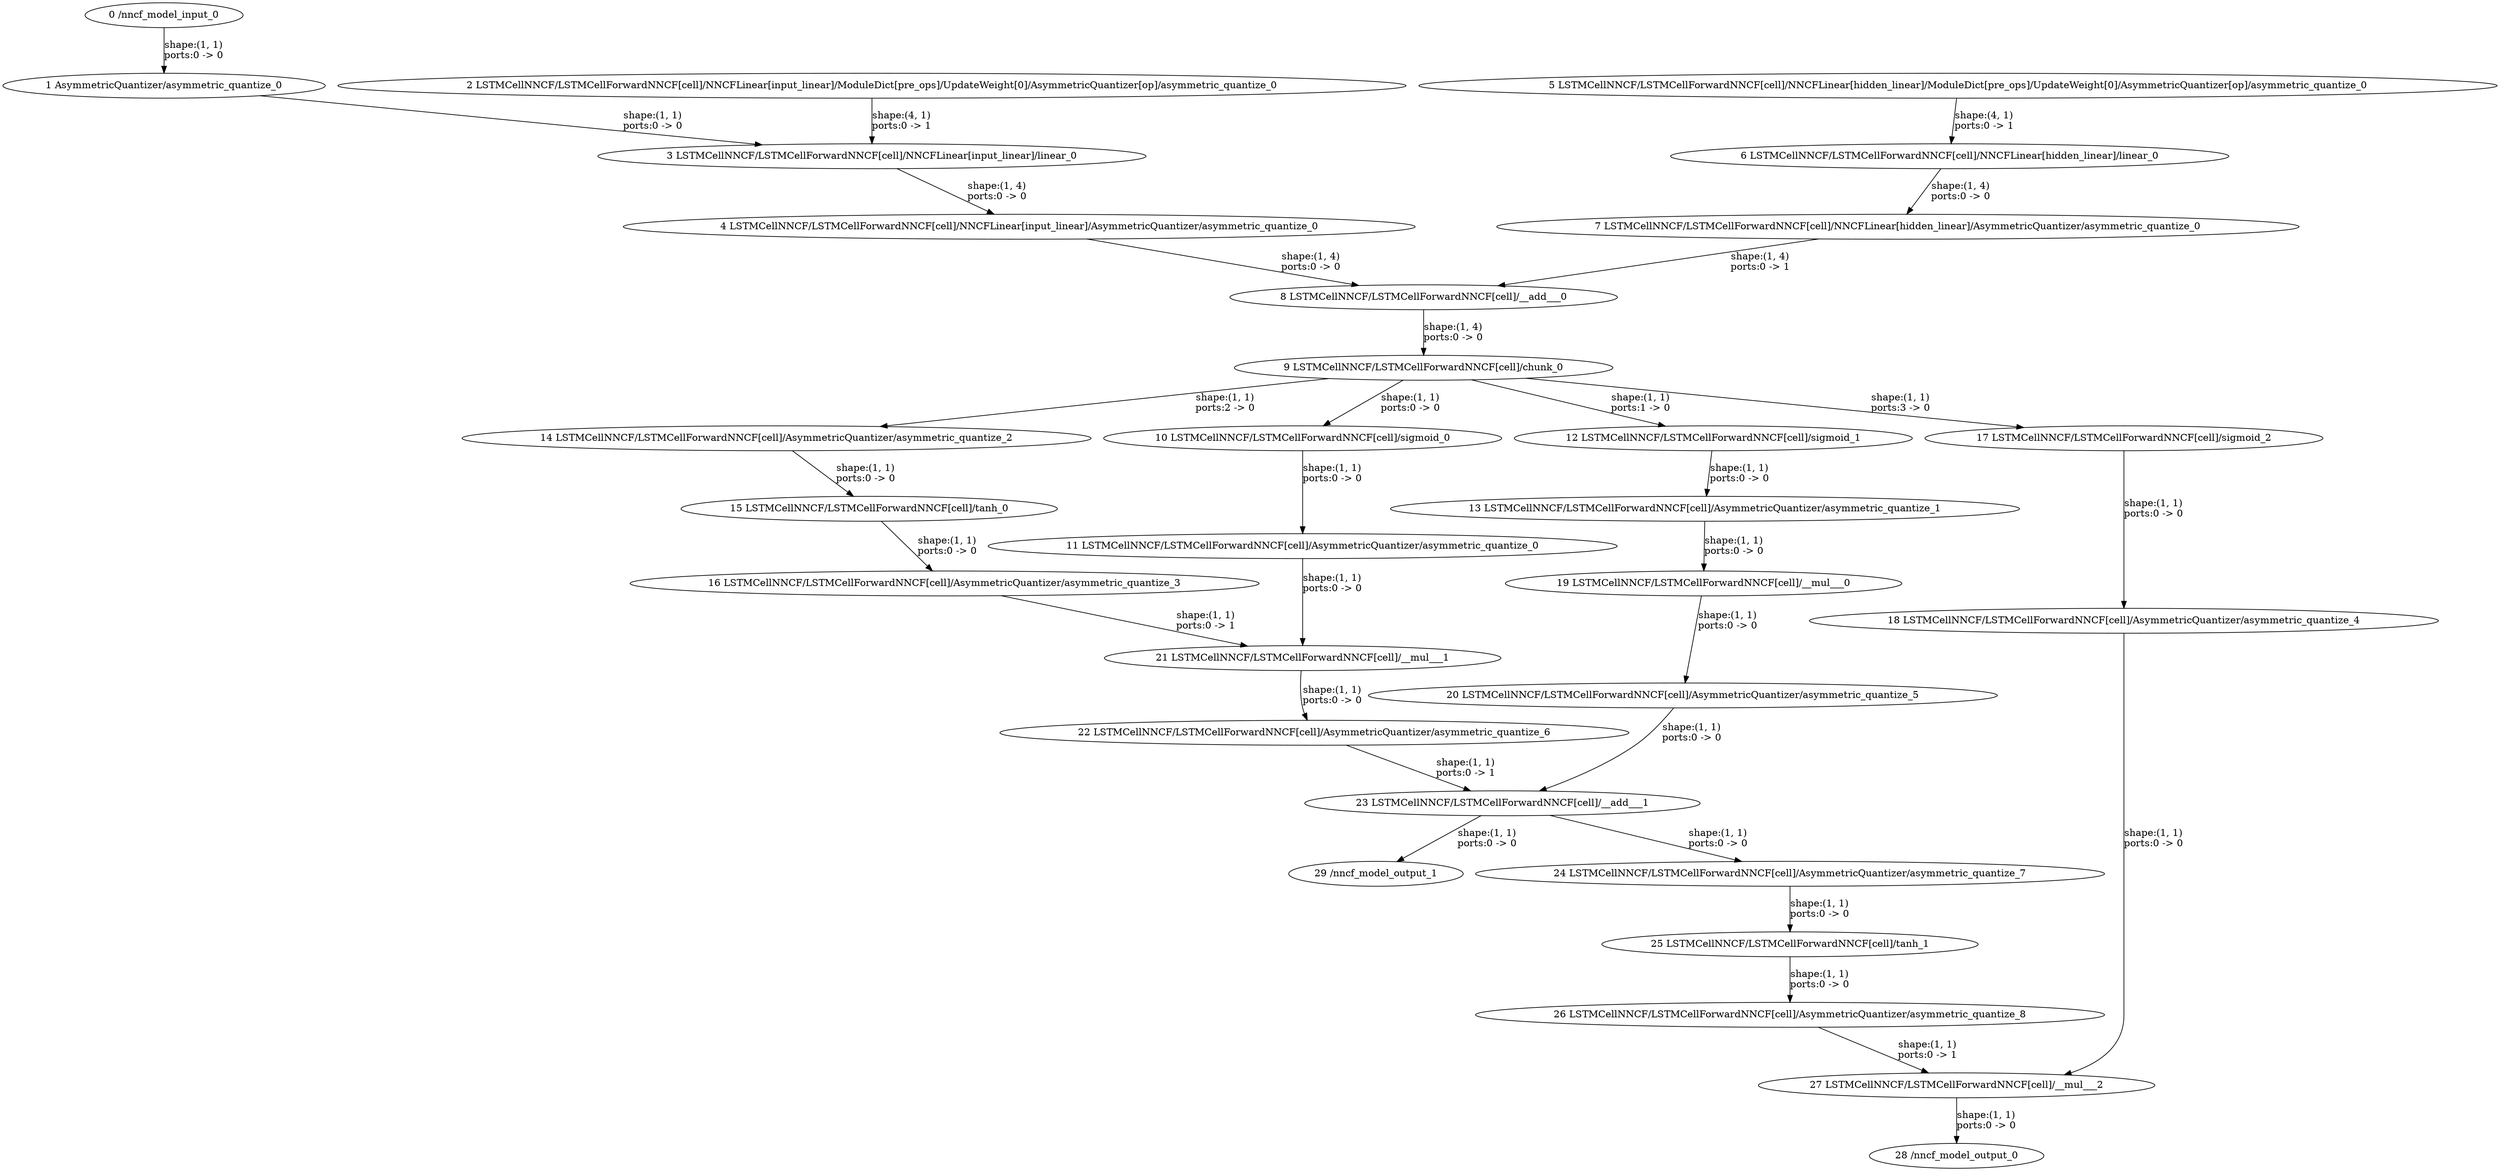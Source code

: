 strict digraph  {
"0 /nncf_model_input_0" [id=0, type=nncf_model_input];
"1 AsymmetricQuantizer/asymmetric_quantize_0" [id=1, type=asymmetric_quantize];
"2 LSTMCellNNCF/LSTMCellForwardNNCF[cell]/NNCFLinear[input_linear]/ModuleDict[pre_ops]/UpdateWeight[0]/AsymmetricQuantizer[op]/asymmetric_quantize_0" [id=2, type=asymmetric_quantize];
"3 LSTMCellNNCF/LSTMCellForwardNNCF[cell]/NNCFLinear[input_linear]/linear_0" [id=3, type=linear];
"4 LSTMCellNNCF/LSTMCellForwardNNCF[cell]/NNCFLinear[input_linear]/AsymmetricQuantizer/asymmetric_quantize_0" [id=4, type=asymmetric_quantize];
"5 LSTMCellNNCF/LSTMCellForwardNNCF[cell]/NNCFLinear[hidden_linear]/ModuleDict[pre_ops]/UpdateWeight[0]/AsymmetricQuantizer[op]/asymmetric_quantize_0" [id=5, type=asymmetric_quantize];
"6 LSTMCellNNCF/LSTMCellForwardNNCF[cell]/NNCFLinear[hidden_linear]/linear_0" [id=6, type=linear];
"7 LSTMCellNNCF/LSTMCellForwardNNCF[cell]/NNCFLinear[hidden_linear]/AsymmetricQuantizer/asymmetric_quantize_0" [id=7, type=asymmetric_quantize];
"8 LSTMCellNNCF/LSTMCellForwardNNCF[cell]/__add___0" [id=8, type=__add__];
"9 LSTMCellNNCF/LSTMCellForwardNNCF[cell]/chunk_0" [id=9, type=chunk];
"10 LSTMCellNNCF/LSTMCellForwardNNCF[cell]/sigmoid_0" [id=10, type=sigmoid];
"11 LSTMCellNNCF/LSTMCellForwardNNCF[cell]/AsymmetricQuantizer/asymmetric_quantize_0" [id=11, type=asymmetric_quantize];
"12 LSTMCellNNCF/LSTMCellForwardNNCF[cell]/sigmoid_1" [id=12, type=sigmoid];
"13 LSTMCellNNCF/LSTMCellForwardNNCF[cell]/AsymmetricQuantizer/asymmetric_quantize_1" [id=13, type=asymmetric_quantize];
"14 LSTMCellNNCF/LSTMCellForwardNNCF[cell]/AsymmetricQuantizer/asymmetric_quantize_2" [id=14, type=asymmetric_quantize];
"15 LSTMCellNNCF/LSTMCellForwardNNCF[cell]/tanh_0" [id=15, type=tanh];
"16 LSTMCellNNCF/LSTMCellForwardNNCF[cell]/AsymmetricQuantizer/asymmetric_quantize_3" [id=16, type=asymmetric_quantize];
"17 LSTMCellNNCF/LSTMCellForwardNNCF[cell]/sigmoid_2" [id=17, type=sigmoid];
"18 LSTMCellNNCF/LSTMCellForwardNNCF[cell]/AsymmetricQuantizer/asymmetric_quantize_4" [id=18, type=asymmetric_quantize];
"19 LSTMCellNNCF/LSTMCellForwardNNCF[cell]/__mul___0" [id=19, type=__mul__];
"20 LSTMCellNNCF/LSTMCellForwardNNCF[cell]/AsymmetricQuantizer/asymmetric_quantize_5" [id=20, type=asymmetric_quantize];
"21 LSTMCellNNCF/LSTMCellForwardNNCF[cell]/__mul___1" [id=21, type=__mul__];
"22 LSTMCellNNCF/LSTMCellForwardNNCF[cell]/AsymmetricQuantizer/asymmetric_quantize_6" [id=22, type=asymmetric_quantize];
"23 LSTMCellNNCF/LSTMCellForwardNNCF[cell]/__add___1" [id=23, type=__add__];
"24 LSTMCellNNCF/LSTMCellForwardNNCF[cell]/AsymmetricQuantizer/asymmetric_quantize_7" [id=24, type=asymmetric_quantize];
"25 LSTMCellNNCF/LSTMCellForwardNNCF[cell]/tanh_1" [id=25, type=tanh];
"26 LSTMCellNNCF/LSTMCellForwardNNCF[cell]/AsymmetricQuantizer/asymmetric_quantize_8" [id=26, type=asymmetric_quantize];
"27 LSTMCellNNCF/LSTMCellForwardNNCF[cell]/__mul___2" [id=27, type=__mul__];
"28 /nncf_model_output_0" [id=28, type=nncf_model_output];
"29 /nncf_model_output_1" [id=29, type=nncf_model_output];
"0 /nncf_model_input_0" -> "1 AsymmetricQuantizer/asymmetric_quantize_0"  [label="shape:(1, 1)\nports:0 -> 0", style=solid];
"1 AsymmetricQuantizer/asymmetric_quantize_0" -> "3 LSTMCellNNCF/LSTMCellForwardNNCF[cell]/NNCFLinear[input_linear]/linear_0"  [label="shape:(1, 1)\nports:0 -> 0", style=solid];
"2 LSTMCellNNCF/LSTMCellForwardNNCF[cell]/NNCFLinear[input_linear]/ModuleDict[pre_ops]/UpdateWeight[0]/AsymmetricQuantizer[op]/asymmetric_quantize_0" -> "3 LSTMCellNNCF/LSTMCellForwardNNCF[cell]/NNCFLinear[input_linear]/linear_0"  [label="shape:(4, 1)\nports:0 -> 1", style=solid];
"3 LSTMCellNNCF/LSTMCellForwardNNCF[cell]/NNCFLinear[input_linear]/linear_0" -> "4 LSTMCellNNCF/LSTMCellForwardNNCF[cell]/NNCFLinear[input_linear]/AsymmetricQuantizer/asymmetric_quantize_0"  [label="shape:(1, 4)\nports:0 -> 0", style=solid];
"4 LSTMCellNNCF/LSTMCellForwardNNCF[cell]/NNCFLinear[input_linear]/AsymmetricQuantizer/asymmetric_quantize_0" -> "8 LSTMCellNNCF/LSTMCellForwardNNCF[cell]/__add___0"  [label="shape:(1, 4)\nports:0 -> 0", style=solid];
"5 LSTMCellNNCF/LSTMCellForwardNNCF[cell]/NNCFLinear[hidden_linear]/ModuleDict[pre_ops]/UpdateWeight[0]/AsymmetricQuantizer[op]/asymmetric_quantize_0" -> "6 LSTMCellNNCF/LSTMCellForwardNNCF[cell]/NNCFLinear[hidden_linear]/linear_0"  [label="shape:(4, 1)\nports:0 -> 1", style=solid];
"6 LSTMCellNNCF/LSTMCellForwardNNCF[cell]/NNCFLinear[hidden_linear]/linear_0" -> "7 LSTMCellNNCF/LSTMCellForwardNNCF[cell]/NNCFLinear[hidden_linear]/AsymmetricQuantizer/asymmetric_quantize_0"  [label="shape:(1, 4)\nports:0 -> 0", style=solid];
"7 LSTMCellNNCF/LSTMCellForwardNNCF[cell]/NNCFLinear[hidden_linear]/AsymmetricQuantizer/asymmetric_quantize_0" -> "8 LSTMCellNNCF/LSTMCellForwardNNCF[cell]/__add___0"  [label="shape:(1, 4)\nports:0 -> 1", style=solid];
"8 LSTMCellNNCF/LSTMCellForwardNNCF[cell]/__add___0" -> "9 LSTMCellNNCF/LSTMCellForwardNNCF[cell]/chunk_0"  [label="shape:(1, 4)\nports:0 -> 0", style=solid];
"9 LSTMCellNNCF/LSTMCellForwardNNCF[cell]/chunk_0" -> "10 LSTMCellNNCF/LSTMCellForwardNNCF[cell]/sigmoid_0"  [label="shape:(1, 1)\nports:0 -> 0", style=solid];
"9 LSTMCellNNCF/LSTMCellForwardNNCF[cell]/chunk_0" -> "12 LSTMCellNNCF/LSTMCellForwardNNCF[cell]/sigmoid_1"  [label="shape:(1, 1)\nports:1 -> 0", style=solid];
"9 LSTMCellNNCF/LSTMCellForwardNNCF[cell]/chunk_0" -> "14 LSTMCellNNCF/LSTMCellForwardNNCF[cell]/AsymmetricQuantizer/asymmetric_quantize_2"  [label="shape:(1, 1)\nports:2 -> 0", style=solid];
"9 LSTMCellNNCF/LSTMCellForwardNNCF[cell]/chunk_0" -> "17 LSTMCellNNCF/LSTMCellForwardNNCF[cell]/sigmoid_2"  [label="shape:(1, 1)\nports:3 -> 0", style=solid];
"10 LSTMCellNNCF/LSTMCellForwardNNCF[cell]/sigmoid_0" -> "11 LSTMCellNNCF/LSTMCellForwardNNCF[cell]/AsymmetricQuantizer/asymmetric_quantize_0"  [label="shape:(1, 1)\nports:0 -> 0", style=solid];
"11 LSTMCellNNCF/LSTMCellForwardNNCF[cell]/AsymmetricQuantizer/asymmetric_quantize_0" -> "21 LSTMCellNNCF/LSTMCellForwardNNCF[cell]/__mul___1"  [label="shape:(1, 1)\nports:0 -> 0", style=solid];
"12 LSTMCellNNCF/LSTMCellForwardNNCF[cell]/sigmoid_1" -> "13 LSTMCellNNCF/LSTMCellForwardNNCF[cell]/AsymmetricQuantizer/asymmetric_quantize_1"  [label="shape:(1, 1)\nports:0 -> 0", style=solid];
"13 LSTMCellNNCF/LSTMCellForwardNNCF[cell]/AsymmetricQuantizer/asymmetric_quantize_1" -> "19 LSTMCellNNCF/LSTMCellForwardNNCF[cell]/__mul___0"  [label="shape:(1, 1)\nports:0 -> 0", style=solid];
"14 LSTMCellNNCF/LSTMCellForwardNNCF[cell]/AsymmetricQuantizer/asymmetric_quantize_2" -> "15 LSTMCellNNCF/LSTMCellForwardNNCF[cell]/tanh_0"  [label="shape:(1, 1)\nports:0 -> 0", style=solid];
"15 LSTMCellNNCF/LSTMCellForwardNNCF[cell]/tanh_0" -> "16 LSTMCellNNCF/LSTMCellForwardNNCF[cell]/AsymmetricQuantizer/asymmetric_quantize_3"  [label="shape:(1, 1)\nports:0 -> 0", style=solid];
"16 LSTMCellNNCF/LSTMCellForwardNNCF[cell]/AsymmetricQuantizer/asymmetric_quantize_3" -> "21 LSTMCellNNCF/LSTMCellForwardNNCF[cell]/__mul___1"  [label="shape:(1, 1)\nports:0 -> 1", style=solid];
"17 LSTMCellNNCF/LSTMCellForwardNNCF[cell]/sigmoid_2" -> "18 LSTMCellNNCF/LSTMCellForwardNNCF[cell]/AsymmetricQuantizer/asymmetric_quantize_4"  [label="shape:(1, 1)\nports:0 -> 0", style=solid];
"18 LSTMCellNNCF/LSTMCellForwardNNCF[cell]/AsymmetricQuantizer/asymmetric_quantize_4" -> "27 LSTMCellNNCF/LSTMCellForwardNNCF[cell]/__mul___2"  [label="shape:(1, 1)\nports:0 -> 0", style=solid];
"19 LSTMCellNNCF/LSTMCellForwardNNCF[cell]/__mul___0" -> "20 LSTMCellNNCF/LSTMCellForwardNNCF[cell]/AsymmetricQuantizer/asymmetric_quantize_5"  [label="shape:(1, 1)\nports:0 -> 0", style=solid];
"20 LSTMCellNNCF/LSTMCellForwardNNCF[cell]/AsymmetricQuantizer/asymmetric_quantize_5" -> "23 LSTMCellNNCF/LSTMCellForwardNNCF[cell]/__add___1"  [label="shape:(1, 1)\nports:0 -> 0", style=solid];
"21 LSTMCellNNCF/LSTMCellForwardNNCF[cell]/__mul___1" -> "22 LSTMCellNNCF/LSTMCellForwardNNCF[cell]/AsymmetricQuantizer/asymmetric_quantize_6"  [label="shape:(1, 1)\nports:0 -> 0", style=solid];
"22 LSTMCellNNCF/LSTMCellForwardNNCF[cell]/AsymmetricQuantizer/asymmetric_quantize_6" -> "23 LSTMCellNNCF/LSTMCellForwardNNCF[cell]/__add___1"  [label="shape:(1, 1)\nports:0 -> 1", style=solid];
"23 LSTMCellNNCF/LSTMCellForwardNNCF[cell]/__add___1" -> "24 LSTMCellNNCF/LSTMCellForwardNNCF[cell]/AsymmetricQuantizer/asymmetric_quantize_7"  [label="shape:(1, 1)\nports:0 -> 0", style=solid];
"23 LSTMCellNNCF/LSTMCellForwardNNCF[cell]/__add___1" -> "29 /nncf_model_output_1"  [label="shape:(1, 1)\nports:0 -> 0", style=solid];
"24 LSTMCellNNCF/LSTMCellForwardNNCF[cell]/AsymmetricQuantizer/asymmetric_quantize_7" -> "25 LSTMCellNNCF/LSTMCellForwardNNCF[cell]/tanh_1"  [label="shape:(1, 1)\nports:0 -> 0", style=solid];
"25 LSTMCellNNCF/LSTMCellForwardNNCF[cell]/tanh_1" -> "26 LSTMCellNNCF/LSTMCellForwardNNCF[cell]/AsymmetricQuantizer/asymmetric_quantize_8"  [label="shape:(1, 1)\nports:0 -> 0", style=solid];
"26 LSTMCellNNCF/LSTMCellForwardNNCF[cell]/AsymmetricQuantizer/asymmetric_quantize_8" -> "27 LSTMCellNNCF/LSTMCellForwardNNCF[cell]/__mul___2"  [label="shape:(1, 1)\nports:0 -> 1", style=solid];
"27 LSTMCellNNCF/LSTMCellForwardNNCF[cell]/__mul___2" -> "28 /nncf_model_output_0"  [label="shape:(1, 1)\nports:0 -> 0", style=solid];
}
